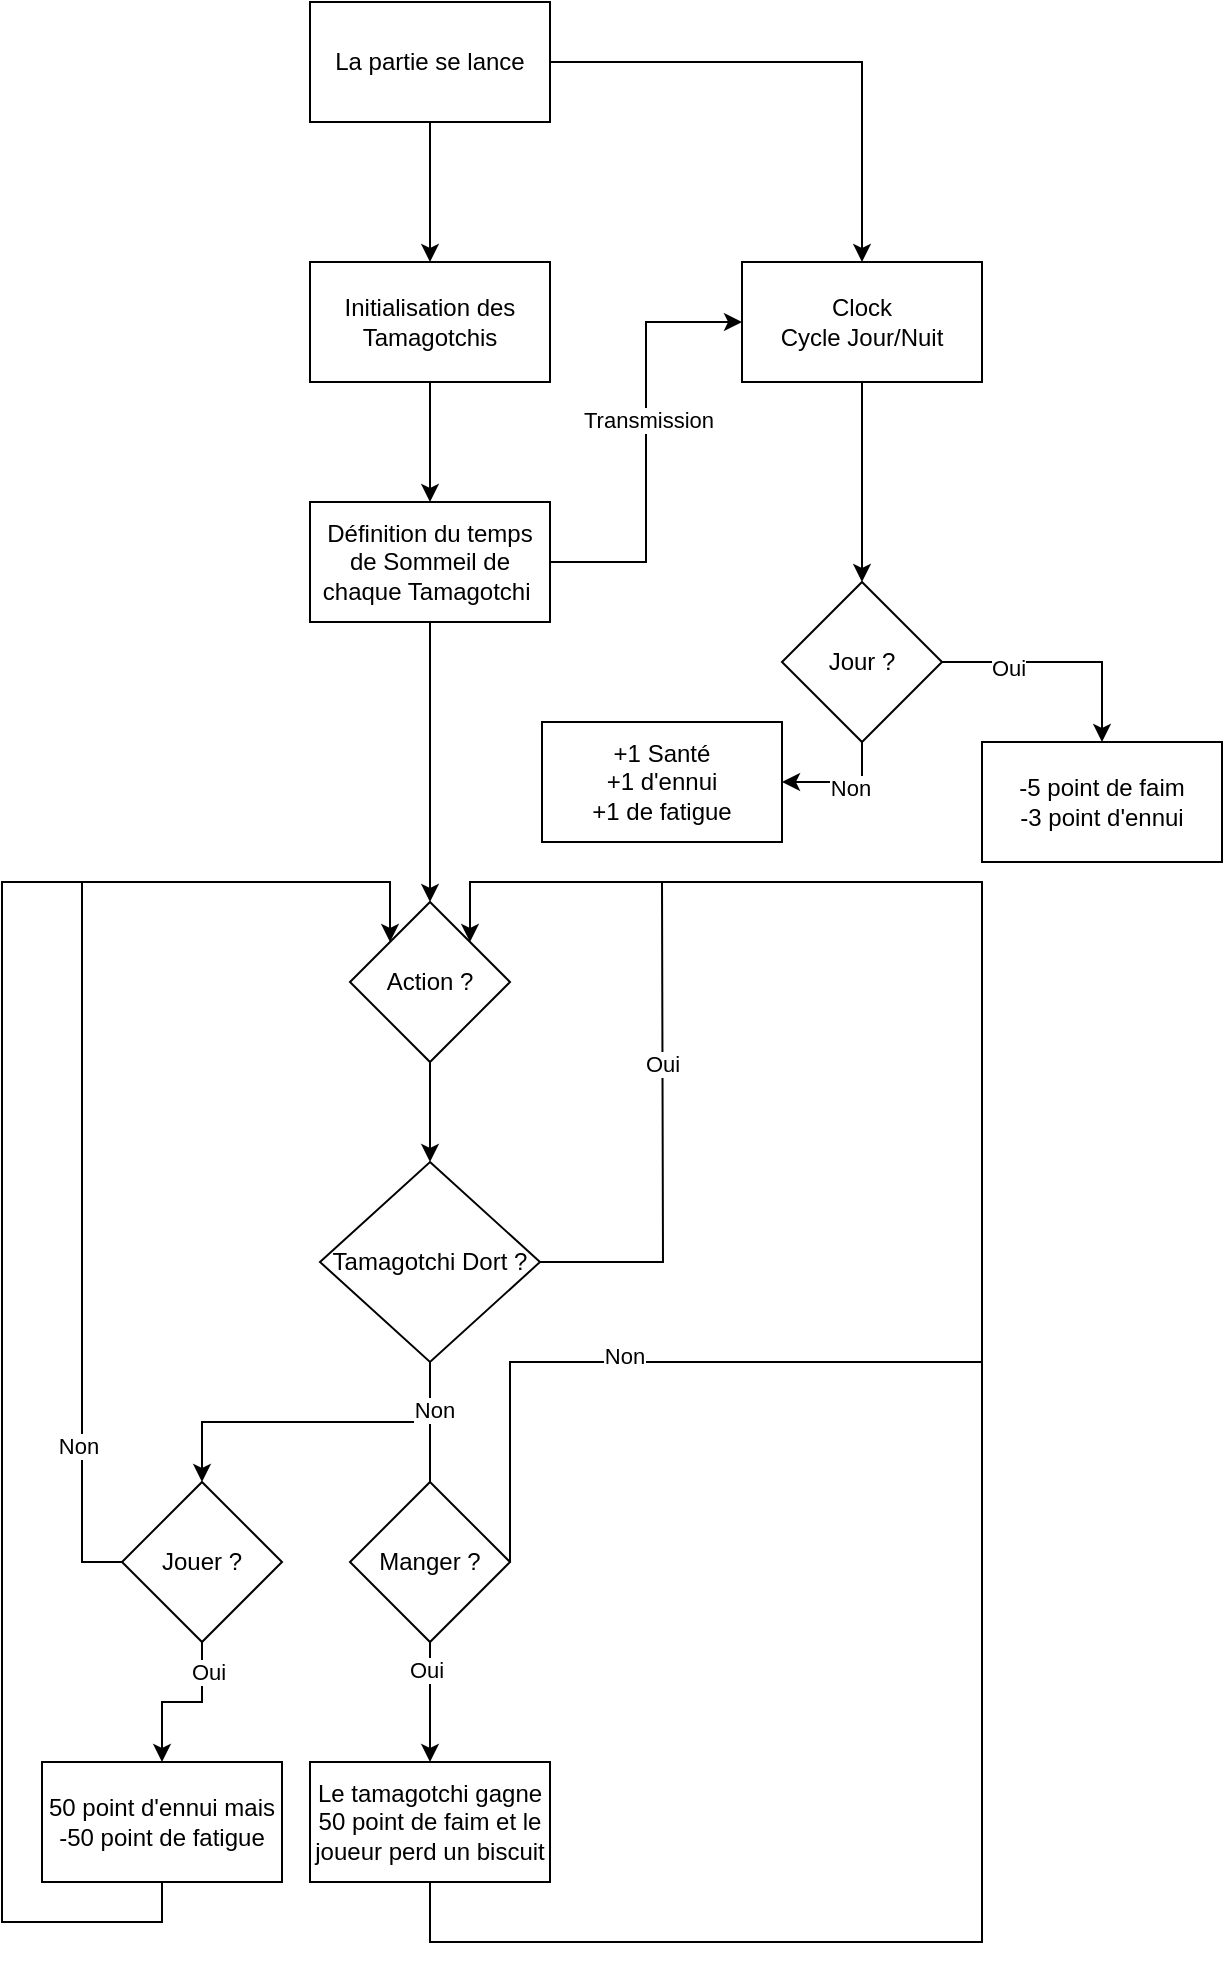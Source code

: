 <mxfile version="24.0.5" type="device">
  <diagram name="Page-1" id="DT5o3Hpj0EOvoEUiTliU">
    <mxGraphModel dx="1687" dy="1059" grid="1" gridSize="10" guides="1" tooltips="1" connect="1" arrows="1" fold="1" page="1" pageScale="1" pageWidth="827" pageHeight="1169" math="0" shadow="0">
      <root>
        <mxCell id="0" />
        <mxCell id="1" parent="0" />
        <mxCell id="A9yW6bGXncfofyLWxI39-4" style="edgeStyle=orthogonalEdgeStyle;rounded=0;orthogonalLoop=1;jettySize=auto;html=1;exitX=0.5;exitY=1;exitDx=0;exitDy=0;entryX=0.5;entryY=0;entryDx=0;entryDy=0;" edge="1" parent="1" source="A9yW6bGXncfofyLWxI39-1" target="A9yW6bGXncfofyLWxI39-3">
          <mxGeometry relative="1" as="geometry" />
        </mxCell>
        <mxCell id="A9yW6bGXncfofyLWxI39-7" style="edgeStyle=orthogonalEdgeStyle;rounded=0;orthogonalLoop=1;jettySize=auto;html=1;exitX=1;exitY=0.5;exitDx=0;exitDy=0;entryX=0.5;entryY=0;entryDx=0;entryDy=0;" edge="1" parent="1" source="A9yW6bGXncfofyLWxI39-1" target="A9yW6bGXncfofyLWxI39-6">
          <mxGeometry relative="1" as="geometry" />
        </mxCell>
        <mxCell id="A9yW6bGXncfofyLWxI39-1" value="La partie se lance" style="rounded=0;whiteSpace=wrap;html=1;" vertex="1" parent="1">
          <mxGeometry x="354" y="60" width="120" height="60" as="geometry" />
        </mxCell>
        <mxCell id="A9yW6bGXncfofyLWxI39-20" style="edgeStyle=orthogonalEdgeStyle;rounded=0;orthogonalLoop=1;jettySize=auto;html=1;exitX=0.5;exitY=1;exitDx=0;exitDy=0;entryX=0.5;entryY=0;entryDx=0;entryDy=0;" edge="1" parent="1" source="A9yW6bGXncfofyLWxI39-52" target="A9yW6bGXncfofyLWxI39-19">
          <mxGeometry relative="1" as="geometry" />
        </mxCell>
        <mxCell id="A9yW6bGXncfofyLWxI39-3" value="Initialisation des Tamagotchis" style="rounded=0;whiteSpace=wrap;html=1;" vertex="1" parent="1">
          <mxGeometry x="354" y="190" width="120" height="60" as="geometry" />
        </mxCell>
        <mxCell id="A9yW6bGXncfofyLWxI39-59" style="edgeStyle=orthogonalEdgeStyle;rounded=0;orthogonalLoop=1;jettySize=auto;html=1;exitX=0.5;exitY=1;exitDx=0;exitDy=0;" edge="1" parent="1" source="A9yW6bGXncfofyLWxI39-6">
          <mxGeometry relative="1" as="geometry">
            <mxPoint x="630" y="350" as="targetPoint" />
          </mxGeometry>
        </mxCell>
        <mxCell id="A9yW6bGXncfofyLWxI39-6" value="Clock&lt;div&gt;Cycle Jour/Nuit&lt;/div&gt;" style="rounded=0;whiteSpace=wrap;html=1;" vertex="1" parent="1">
          <mxGeometry x="570" y="190" width="120" height="60" as="geometry" />
        </mxCell>
        <mxCell id="A9yW6bGXncfofyLWxI39-17" style="edgeStyle=orthogonalEdgeStyle;rounded=0;orthogonalLoop=1;jettySize=auto;html=1;exitX=0.5;exitY=1;exitDx=0;exitDy=0;entryX=0.5;entryY=0;entryDx=0;entryDy=0;" edge="1" parent="1" source="A9yW6bGXncfofyLWxI39-12" target="A9yW6bGXncfofyLWxI39-16">
          <mxGeometry relative="1" as="geometry" />
        </mxCell>
        <mxCell id="A9yW6bGXncfofyLWxI39-23" value="Oui" style="edgeLabel;html=1;align=center;verticalAlign=middle;resizable=0;points=[];" vertex="1" connectable="0" parent="A9yW6bGXncfofyLWxI39-17">
          <mxGeometry x="-0.533" y="-2" relative="1" as="geometry">
            <mxPoint as="offset" />
          </mxGeometry>
        </mxCell>
        <mxCell id="A9yW6bGXncfofyLWxI39-33" style="edgeStyle=orthogonalEdgeStyle;rounded=0;orthogonalLoop=1;jettySize=auto;html=1;exitX=1;exitY=0.5;exitDx=0;exitDy=0;endArrow=none;endFill=0;" edge="1" parent="1" source="A9yW6bGXncfofyLWxI39-12">
          <mxGeometry relative="1" as="geometry">
            <mxPoint x="690" y="570" as="targetPoint" />
            <Array as="points">
              <mxPoint x="454" y="740" />
              <mxPoint x="690" y="740" />
            </Array>
          </mxGeometry>
        </mxCell>
        <mxCell id="A9yW6bGXncfofyLWxI39-34" value="Non" style="edgeLabel;html=1;align=center;verticalAlign=middle;resizable=0;points=[];" vertex="1" connectable="0" parent="A9yW6bGXncfofyLWxI39-33">
          <mxGeometry x="-0.381" y="3" relative="1" as="geometry">
            <mxPoint as="offset" />
          </mxGeometry>
        </mxCell>
        <mxCell id="A9yW6bGXncfofyLWxI39-51" style="edgeStyle=orthogonalEdgeStyle;rounded=0;orthogonalLoop=1;jettySize=auto;html=1;exitX=0.5;exitY=0;exitDx=0;exitDy=0;endArrow=none;endFill=0;" edge="1" parent="1" source="A9yW6bGXncfofyLWxI39-12">
          <mxGeometry relative="1" as="geometry">
            <mxPoint x="414" y="760" as="targetPoint" />
          </mxGeometry>
        </mxCell>
        <mxCell id="A9yW6bGXncfofyLWxI39-12" value="Manger ?" style="rhombus;whiteSpace=wrap;html=1;" vertex="1" parent="1">
          <mxGeometry x="374" y="800" width="80" height="80" as="geometry" />
        </mxCell>
        <mxCell id="A9yW6bGXncfofyLWxI39-32" style="edgeStyle=orthogonalEdgeStyle;rounded=0;orthogonalLoop=1;jettySize=auto;html=1;exitX=0.5;exitY=1;exitDx=0;exitDy=0;entryX=1;entryY=0;entryDx=0;entryDy=0;" edge="1" parent="1" source="A9yW6bGXncfofyLWxI39-16" target="A9yW6bGXncfofyLWxI39-19">
          <mxGeometry relative="1" as="geometry">
            <Array as="points">
              <mxPoint x="414" y="1030" />
              <mxPoint x="690" y="1030" />
              <mxPoint x="690" y="500" />
              <mxPoint x="434" y="500" />
            </Array>
          </mxGeometry>
        </mxCell>
        <mxCell id="A9yW6bGXncfofyLWxI39-16" value="Le tamagotchi gagne 50 point de faim et le joueur perd un biscuit" style="rounded=0;whiteSpace=wrap;html=1;" vertex="1" parent="1">
          <mxGeometry x="354" y="940" width="120" height="60" as="geometry" />
        </mxCell>
        <mxCell id="A9yW6bGXncfofyLWxI39-25" style="edgeStyle=orthogonalEdgeStyle;rounded=0;orthogonalLoop=1;jettySize=auto;html=1;exitX=0;exitY=0.5;exitDx=0;exitDy=0;entryX=0;entryY=0;entryDx=0;entryDy=0;" edge="1" parent="1" source="A9yW6bGXncfofyLWxI39-18" target="A9yW6bGXncfofyLWxI39-19">
          <mxGeometry relative="1" as="geometry">
            <Array as="points">
              <mxPoint x="240" y="840" />
              <mxPoint x="240" y="500" />
              <mxPoint x="394" y="500" />
            </Array>
          </mxGeometry>
        </mxCell>
        <mxCell id="A9yW6bGXncfofyLWxI39-26" value="Non" style="edgeLabel;html=1;align=center;verticalAlign=middle;resizable=0;points=[];" vertex="1" connectable="0" parent="A9yW6bGXncfofyLWxI39-25">
          <mxGeometry x="-0.711" y="2" relative="1" as="geometry">
            <mxPoint as="offset" />
          </mxGeometry>
        </mxCell>
        <mxCell id="A9yW6bGXncfofyLWxI39-29" style="edgeStyle=orthogonalEdgeStyle;rounded=0;orthogonalLoop=1;jettySize=auto;html=1;exitX=0.5;exitY=1;exitDx=0;exitDy=0;entryX=0.5;entryY=0;entryDx=0;entryDy=0;" edge="1" parent="1" source="A9yW6bGXncfofyLWxI39-18" target="A9yW6bGXncfofyLWxI39-28">
          <mxGeometry relative="1" as="geometry" />
        </mxCell>
        <mxCell id="A9yW6bGXncfofyLWxI39-30" value="Oui" style="edgeLabel;html=1;align=center;verticalAlign=middle;resizable=0;points=[];" vertex="1" connectable="0" parent="A9yW6bGXncfofyLWxI39-29">
          <mxGeometry x="-0.625" y="3" relative="1" as="geometry">
            <mxPoint as="offset" />
          </mxGeometry>
        </mxCell>
        <mxCell id="A9yW6bGXncfofyLWxI39-18" value="Jouer ?" style="rhombus;whiteSpace=wrap;html=1;" vertex="1" parent="1">
          <mxGeometry x="260" y="800" width="80" height="80" as="geometry" />
        </mxCell>
        <mxCell id="A9yW6bGXncfofyLWxI39-46" style="edgeStyle=orthogonalEdgeStyle;rounded=0;orthogonalLoop=1;jettySize=auto;html=1;exitX=0.5;exitY=1;exitDx=0;exitDy=0;entryX=0.5;entryY=0;entryDx=0;entryDy=0;" edge="1" parent="1" source="A9yW6bGXncfofyLWxI39-19" target="A9yW6bGXncfofyLWxI39-45">
          <mxGeometry relative="1" as="geometry">
            <Array as="points">
              <mxPoint x="414" y="620" />
              <mxPoint x="414" y="620" />
            </Array>
          </mxGeometry>
        </mxCell>
        <mxCell id="A9yW6bGXncfofyLWxI39-19" value="Action ?" style="rhombus;whiteSpace=wrap;html=1;" vertex="1" parent="1">
          <mxGeometry x="374" y="510" width="80" height="80" as="geometry" />
        </mxCell>
        <mxCell id="A9yW6bGXncfofyLWxI39-31" style="edgeStyle=orthogonalEdgeStyle;rounded=0;orthogonalLoop=1;jettySize=auto;html=1;exitX=0.5;exitY=1;exitDx=0;exitDy=0;endArrow=none;endFill=0;" edge="1" parent="1" source="A9yW6bGXncfofyLWxI39-28">
          <mxGeometry relative="1" as="geometry">
            <mxPoint x="280" y="500" as="targetPoint" />
            <Array as="points">
              <mxPoint x="280" y="1020" />
              <mxPoint x="200" y="1020" />
              <mxPoint x="200" y="500" />
            </Array>
          </mxGeometry>
        </mxCell>
        <mxCell id="A9yW6bGXncfofyLWxI39-28" value="50 point d&#39;ennui mais -50 point de fatigue" style="rounded=0;whiteSpace=wrap;html=1;" vertex="1" parent="1">
          <mxGeometry x="220" y="940" width="120" height="60" as="geometry" />
        </mxCell>
        <mxCell id="A9yW6bGXncfofyLWxI39-47" style="edgeStyle=orthogonalEdgeStyle;rounded=0;orthogonalLoop=1;jettySize=auto;html=1;exitX=1;exitY=0.5;exitDx=0;exitDy=0;endArrow=none;endFill=0;" edge="1" parent="1" source="A9yW6bGXncfofyLWxI39-45">
          <mxGeometry relative="1" as="geometry">
            <mxPoint x="530" y="500" as="targetPoint" />
          </mxGeometry>
        </mxCell>
        <mxCell id="A9yW6bGXncfofyLWxI39-48" value="Oui" style="edgeLabel;html=1;align=center;verticalAlign=middle;resizable=0;points=[];" vertex="1" connectable="0" parent="A9yW6bGXncfofyLWxI39-47">
          <mxGeometry x="0.275" relative="1" as="geometry">
            <mxPoint as="offset" />
          </mxGeometry>
        </mxCell>
        <mxCell id="A9yW6bGXncfofyLWxI39-49" style="edgeStyle=orthogonalEdgeStyle;rounded=0;orthogonalLoop=1;jettySize=auto;html=1;exitX=0.5;exitY=1;exitDx=0;exitDy=0;entryX=0.5;entryY=0;entryDx=0;entryDy=0;" edge="1" parent="1" source="A9yW6bGXncfofyLWxI39-45" target="A9yW6bGXncfofyLWxI39-18">
          <mxGeometry relative="1" as="geometry" />
        </mxCell>
        <mxCell id="A9yW6bGXncfofyLWxI39-50" value="Non" style="edgeLabel;html=1;align=center;verticalAlign=middle;resizable=0;points=[];" vertex="1" connectable="0" parent="A9yW6bGXncfofyLWxI39-49">
          <mxGeometry x="-0.732" y="2" relative="1" as="geometry">
            <mxPoint as="offset" />
          </mxGeometry>
        </mxCell>
        <mxCell id="A9yW6bGXncfofyLWxI39-45" value="Tamagotchi Dort ?" style="rhombus;whiteSpace=wrap;html=1;" vertex="1" parent="1">
          <mxGeometry x="359" y="640" width="110" height="100" as="geometry" />
        </mxCell>
        <mxCell id="A9yW6bGXncfofyLWxI39-53" value="" style="edgeStyle=orthogonalEdgeStyle;rounded=0;orthogonalLoop=1;jettySize=auto;html=1;exitX=0.5;exitY=1;exitDx=0;exitDy=0;entryX=0.5;entryY=0;entryDx=0;entryDy=0;" edge="1" parent="1" source="A9yW6bGXncfofyLWxI39-3" target="A9yW6bGXncfofyLWxI39-52">
          <mxGeometry relative="1" as="geometry">
            <mxPoint x="414" y="250" as="sourcePoint" />
            <mxPoint x="414" y="510" as="targetPoint" />
            <Array as="points">
              <mxPoint x="414" y="290" />
              <mxPoint x="414" y="290" />
            </Array>
          </mxGeometry>
        </mxCell>
        <mxCell id="A9yW6bGXncfofyLWxI39-63" style="edgeStyle=orthogonalEdgeStyle;rounded=0;orthogonalLoop=1;jettySize=auto;html=1;exitX=1;exitY=0.5;exitDx=0;exitDy=0;entryX=0;entryY=0.5;entryDx=0;entryDy=0;" edge="1" parent="1" source="A9yW6bGXncfofyLWxI39-52" target="A9yW6bGXncfofyLWxI39-6">
          <mxGeometry relative="1" as="geometry" />
        </mxCell>
        <mxCell id="A9yW6bGXncfofyLWxI39-64" value="Transmission" style="edgeLabel;html=1;align=center;verticalAlign=middle;resizable=0;points=[];" vertex="1" connectable="0" parent="A9yW6bGXncfofyLWxI39-63">
          <mxGeometry x="0.1" y="-1" relative="1" as="geometry">
            <mxPoint as="offset" />
          </mxGeometry>
        </mxCell>
        <mxCell id="A9yW6bGXncfofyLWxI39-52" value="Définition du temps de Sommeil de chaque Tamagotchi&amp;nbsp;" style="rounded=0;whiteSpace=wrap;html=1;" vertex="1" parent="1">
          <mxGeometry x="354" y="310" width="120" height="60" as="geometry" />
        </mxCell>
        <mxCell id="A9yW6bGXncfofyLWxI39-65" style="edgeStyle=orthogonalEdgeStyle;rounded=0;orthogonalLoop=1;jettySize=auto;html=1;exitX=1;exitY=0.5;exitDx=0;exitDy=0;entryX=0.5;entryY=0;entryDx=0;entryDy=0;" edge="1" parent="1" source="A9yW6bGXncfofyLWxI39-60" target="A9yW6bGXncfofyLWxI39-66">
          <mxGeometry relative="1" as="geometry">
            <mxPoint x="760" y="390" as="targetPoint" />
          </mxGeometry>
        </mxCell>
        <mxCell id="A9yW6bGXncfofyLWxI39-67" value="Oui" style="edgeLabel;html=1;align=center;verticalAlign=middle;resizable=0;points=[];" vertex="1" connectable="0" parent="A9yW6bGXncfofyLWxI39-65">
          <mxGeometry x="-0.448" y="-3" relative="1" as="geometry">
            <mxPoint as="offset" />
          </mxGeometry>
        </mxCell>
        <mxCell id="A9yW6bGXncfofyLWxI39-68" style="edgeStyle=orthogonalEdgeStyle;rounded=0;orthogonalLoop=1;jettySize=auto;html=1;exitX=0.5;exitY=1;exitDx=0;exitDy=0;entryX=1;entryY=0.5;entryDx=0;entryDy=0;" edge="1" parent="1" source="A9yW6bGXncfofyLWxI39-60" target="A9yW6bGXncfofyLWxI39-69">
          <mxGeometry relative="1" as="geometry">
            <mxPoint x="630" y="470" as="targetPoint" />
          </mxGeometry>
        </mxCell>
        <mxCell id="A9yW6bGXncfofyLWxI39-70" value="Non" style="edgeLabel;html=1;align=center;verticalAlign=middle;resizable=0;points=[];" vertex="1" connectable="0" parent="A9yW6bGXncfofyLWxI39-68">
          <mxGeometry x="-0.111" y="3" relative="1" as="geometry">
            <mxPoint as="offset" />
          </mxGeometry>
        </mxCell>
        <mxCell id="A9yW6bGXncfofyLWxI39-60" value="Jour ?" style="rhombus;whiteSpace=wrap;html=1;" vertex="1" parent="1">
          <mxGeometry x="590" y="350" width="80" height="80" as="geometry" />
        </mxCell>
        <mxCell id="A9yW6bGXncfofyLWxI39-66" value="-5 point de faim&lt;div&gt;-3 point d&#39;ennui&lt;/div&gt;" style="rounded=0;whiteSpace=wrap;html=1;" vertex="1" parent="1">
          <mxGeometry x="690" y="430" width="120" height="60" as="geometry" />
        </mxCell>
        <mxCell id="A9yW6bGXncfofyLWxI39-69" value="+1 Santé&lt;div&gt;+1 d&#39;ennui&lt;/div&gt;&lt;div&gt;+1 de fatigue&lt;/div&gt;" style="rounded=0;whiteSpace=wrap;html=1;" vertex="1" parent="1">
          <mxGeometry x="470" y="420" width="120" height="60" as="geometry" />
        </mxCell>
      </root>
    </mxGraphModel>
  </diagram>
</mxfile>
